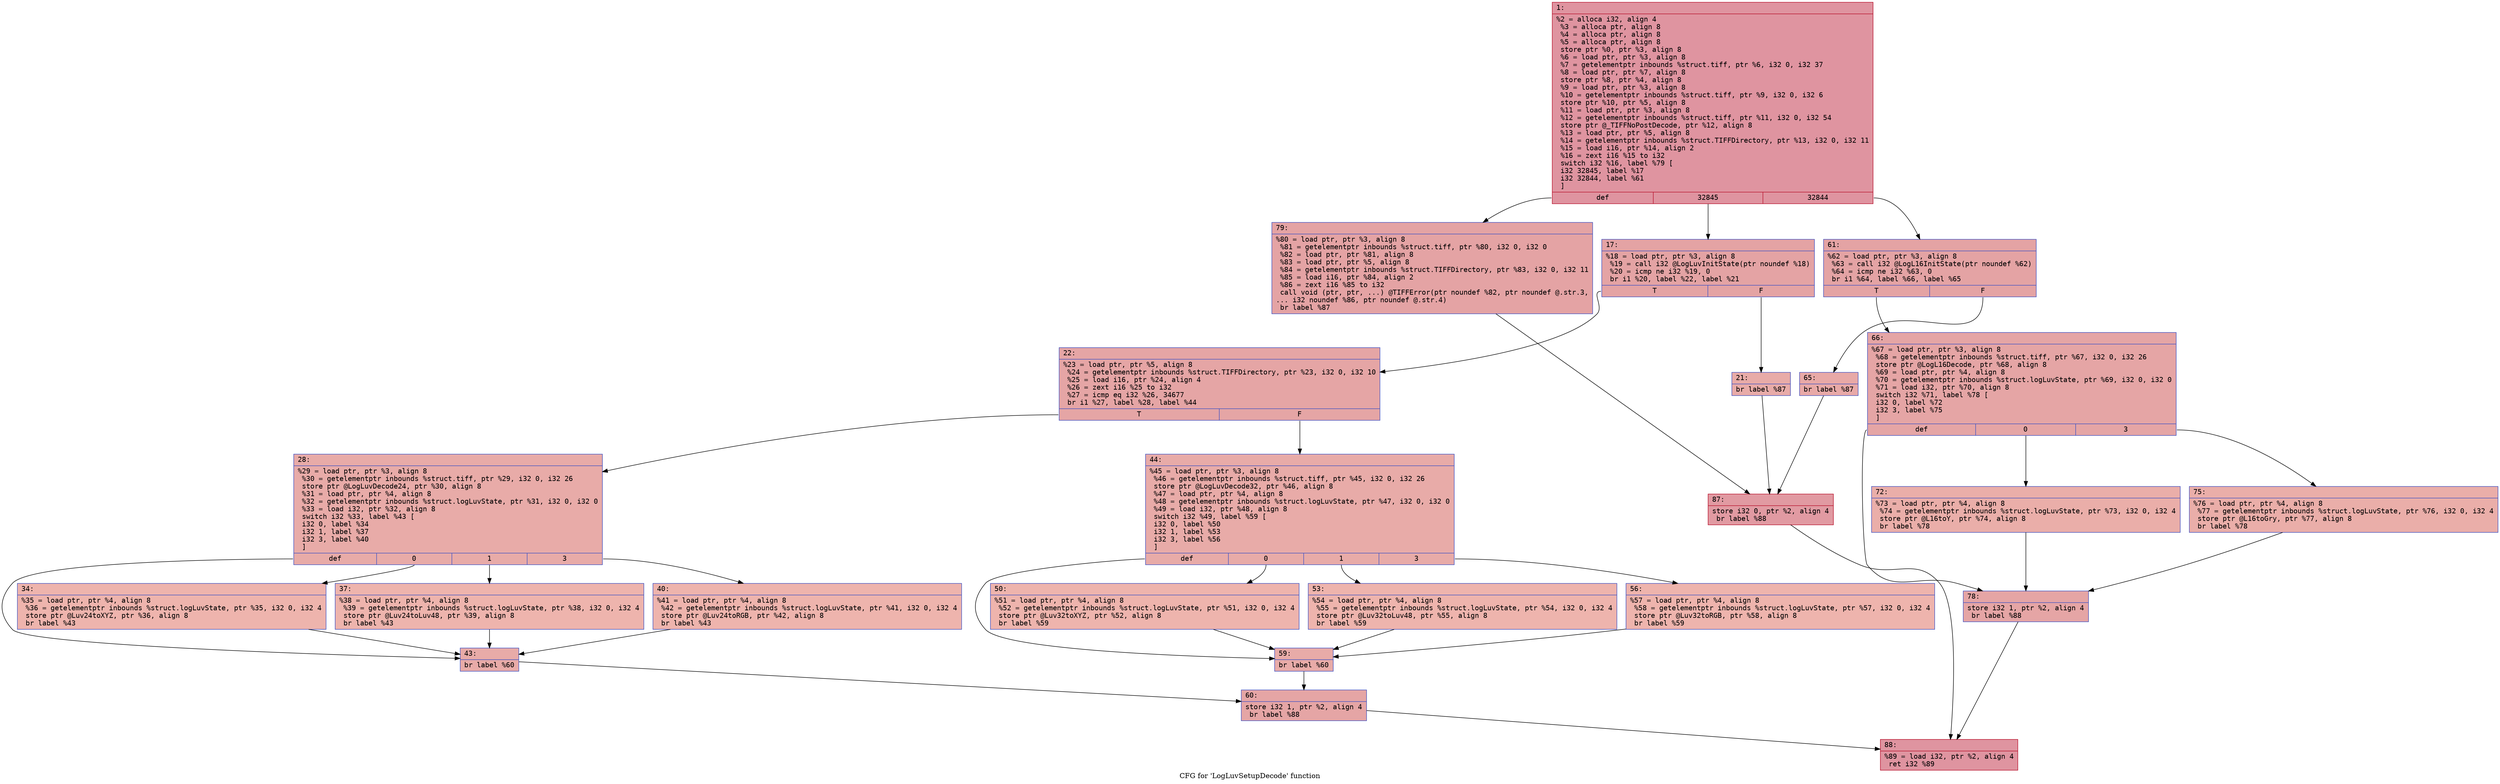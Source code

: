 digraph "CFG for 'LogLuvSetupDecode' function" {
	label="CFG for 'LogLuvSetupDecode' function";

	Node0x60000062a850 [shape=record,color="#b70d28ff", style=filled, fillcolor="#b70d2870" fontname="Courier",label="{1:\l|  %2 = alloca i32, align 4\l  %3 = alloca ptr, align 8\l  %4 = alloca ptr, align 8\l  %5 = alloca ptr, align 8\l  store ptr %0, ptr %3, align 8\l  %6 = load ptr, ptr %3, align 8\l  %7 = getelementptr inbounds %struct.tiff, ptr %6, i32 0, i32 37\l  %8 = load ptr, ptr %7, align 8\l  store ptr %8, ptr %4, align 8\l  %9 = load ptr, ptr %3, align 8\l  %10 = getelementptr inbounds %struct.tiff, ptr %9, i32 0, i32 6\l  store ptr %10, ptr %5, align 8\l  %11 = load ptr, ptr %3, align 8\l  %12 = getelementptr inbounds %struct.tiff, ptr %11, i32 0, i32 54\l  store ptr @_TIFFNoPostDecode, ptr %12, align 8\l  %13 = load ptr, ptr %5, align 8\l  %14 = getelementptr inbounds %struct.TIFFDirectory, ptr %13, i32 0, i32 11\l  %15 = load i16, ptr %14, align 2\l  %16 = zext i16 %15 to i32\l  switch i32 %16, label %79 [\l    i32 32845, label %17\l    i32 32844, label %61\l  ]\l|{<s0>def|<s1>32845|<s2>32844}}"];
	Node0x60000062a850:s0 -> Node0x60000062aee0[tooltip="1 -> 79\nProbability 33.33%" ];
	Node0x60000062a850:s1 -> Node0x60000062a8a0[tooltip="1 -> 17\nProbability 33.33%" ];
	Node0x60000062a850:s2 -> Node0x60000062ad00[tooltip="1 -> 61\nProbability 33.33%" ];
	Node0x60000062a8a0 [shape=record,color="#3d50c3ff", style=filled, fillcolor="#c32e3170" fontname="Courier",label="{17:\l|  %18 = load ptr, ptr %3, align 8\l  %19 = call i32 @LogLuvInitState(ptr noundef %18)\l  %20 = icmp ne i32 %19, 0\l  br i1 %20, label %22, label %21\l|{<s0>T|<s1>F}}"];
	Node0x60000062a8a0:s0 -> Node0x60000062a940[tooltip="17 -> 22\nProbability 62.50%" ];
	Node0x60000062a8a0:s1 -> Node0x60000062a8f0[tooltip="17 -> 21\nProbability 37.50%" ];
	Node0x60000062a8f0 [shape=record,color="#3d50c3ff", style=filled, fillcolor="#cc403a70" fontname="Courier",label="{21:\l|  br label %87\l}"];
	Node0x60000062a8f0 -> Node0x60000062af30[tooltip="21 -> 87\nProbability 100.00%" ];
	Node0x60000062a940 [shape=record,color="#3d50c3ff", style=filled, fillcolor="#c5333470" fontname="Courier",label="{22:\l|  %23 = load ptr, ptr %5, align 8\l  %24 = getelementptr inbounds %struct.TIFFDirectory, ptr %23, i32 0, i32 10\l  %25 = load i16, ptr %24, align 4\l  %26 = zext i16 %25 to i32\l  %27 = icmp eq i32 %26, 34677\l  br i1 %27, label %28, label %44\l|{<s0>T|<s1>F}}"];
	Node0x60000062a940:s0 -> Node0x60000062a990[tooltip="22 -> 28\nProbability 50.00%" ];
	Node0x60000062a940:s1 -> Node0x60000062ab20[tooltip="22 -> 44\nProbability 50.00%" ];
	Node0x60000062a990 [shape=record,color="#3d50c3ff", style=filled, fillcolor="#cc403a70" fontname="Courier",label="{28:\l|  %29 = load ptr, ptr %3, align 8\l  %30 = getelementptr inbounds %struct.tiff, ptr %29, i32 0, i32 26\l  store ptr @LogLuvDecode24, ptr %30, align 8\l  %31 = load ptr, ptr %4, align 8\l  %32 = getelementptr inbounds %struct.logLuvState, ptr %31, i32 0, i32 0\l  %33 = load i32, ptr %32, align 8\l  switch i32 %33, label %43 [\l    i32 0, label %34\l    i32 1, label %37\l    i32 3, label %40\l  ]\l|{<s0>def|<s1>0|<s2>1|<s3>3}}"];
	Node0x60000062a990:s0 -> Node0x60000062aad0[tooltip="28 -> 43\nProbability 25.00%" ];
	Node0x60000062a990:s1 -> Node0x60000062a9e0[tooltip="28 -> 34\nProbability 25.00%" ];
	Node0x60000062a990:s2 -> Node0x60000062aa30[tooltip="28 -> 37\nProbability 25.00%" ];
	Node0x60000062a990:s3 -> Node0x60000062aa80[tooltip="28 -> 40\nProbability 25.00%" ];
	Node0x60000062a9e0 [shape=record,color="#3d50c3ff", style=filled, fillcolor="#d8564670" fontname="Courier",label="{34:\l|  %35 = load ptr, ptr %4, align 8\l  %36 = getelementptr inbounds %struct.logLuvState, ptr %35, i32 0, i32 4\l  store ptr @Luv24toXYZ, ptr %36, align 8\l  br label %43\l}"];
	Node0x60000062a9e0 -> Node0x60000062aad0[tooltip="34 -> 43\nProbability 100.00%" ];
	Node0x60000062aa30 [shape=record,color="#3d50c3ff", style=filled, fillcolor="#d8564670" fontname="Courier",label="{37:\l|  %38 = load ptr, ptr %4, align 8\l  %39 = getelementptr inbounds %struct.logLuvState, ptr %38, i32 0, i32 4\l  store ptr @Luv24toLuv48, ptr %39, align 8\l  br label %43\l}"];
	Node0x60000062aa30 -> Node0x60000062aad0[tooltip="37 -> 43\nProbability 100.00%" ];
	Node0x60000062aa80 [shape=record,color="#3d50c3ff", style=filled, fillcolor="#d8564670" fontname="Courier",label="{40:\l|  %41 = load ptr, ptr %4, align 8\l  %42 = getelementptr inbounds %struct.logLuvState, ptr %41, i32 0, i32 4\l  store ptr @Luv24toRGB, ptr %42, align 8\l  br label %43\l}"];
	Node0x60000062aa80 -> Node0x60000062aad0[tooltip="40 -> 43\nProbability 100.00%" ];
	Node0x60000062aad0 [shape=record,color="#3d50c3ff", style=filled, fillcolor="#cc403a70" fontname="Courier",label="{43:\l|  br label %60\l}"];
	Node0x60000062aad0 -> Node0x60000062acb0[tooltip="43 -> 60\nProbability 100.00%" ];
	Node0x60000062ab20 [shape=record,color="#3d50c3ff", style=filled, fillcolor="#cc403a70" fontname="Courier",label="{44:\l|  %45 = load ptr, ptr %3, align 8\l  %46 = getelementptr inbounds %struct.tiff, ptr %45, i32 0, i32 26\l  store ptr @LogLuvDecode32, ptr %46, align 8\l  %47 = load ptr, ptr %4, align 8\l  %48 = getelementptr inbounds %struct.logLuvState, ptr %47, i32 0, i32 0\l  %49 = load i32, ptr %48, align 8\l  switch i32 %49, label %59 [\l    i32 0, label %50\l    i32 1, label %53\l    i32 3, label %56\l  ]\l|{<s0>def|<s1>0|<s2>1|<s3>3}}"];
	Node0x60000062ab20:s0 -> Node0x60000062ac60[tooltip="44 -> 59\nProbability 25.00%" ];
	Node0x60000062ab20:s1 -> Node0x60000062ab70[tooltip="44 -> 50\nProbability 25.00%" ];
	Node0x60000062ab20:s2 -> Node0x60000062abc0[tooltip="44 -> 53\nProbability 25.00%" ];
	Node0x60000062ab20:s3 -> Node0x60000062ac10[tooltip="44 -> 56\nProbability 25.00%" ];
	Node0x60000062ab70 [shape=record,color="#3d50c3ff", style=filled, fillcolor="#d8564670" fontname="Courier",label="{50:\l|  %51 = load ptr, ptr %4, align 8\l  %52 = getelementptr inbounds %struct.logLuvState, ptr %51, i32 0, i32 4\l  store ptr @Luv32toXYZ, ptr %52, align 8\l  br label %59\l}"];
	Node0x60000062ab70 -> Node0x60000062ac60[tooltip="50 -> 59\nProbability 100.00%" ];
	Node0x60000062abc0 [shape=record,color="#3d50c3ff", style=filled, fillcolor="#d8564670" fontname="Courier",label="{53:\l|  %54 = load ptr, ptr %4, align 8\l  %55 = getelementptr inbounds %struct.logLuvState, ptr %54, i32 0, i32 4\l  store ptr @Luv32toLuv48, ptr %55, align 8\l  br label %59\l}"];
	Node0x60000062abc0 -> Node0x60000062ac60[tooltip="53 -> 59\nProbability 100.00%" ];
	Node0x60000062ac10 [shape=record,color="#3d50c3ff", style=filled, fillcolor="#d8564670" fontname="Courier",label="{56:\l|  %57 = load ptr, ptr %4, align 8\l  %58 = getelementptr inbounds %struct.logLuvState, ptr %57, i32 0, i32 4\l  store ptr @Luv32toRGB, ptr %58, align 8\l  br label %59\l}"];
	Node0x60000062ac10 -> Node0x60000062ac60[tooltip="56 -> 59\nProbability 100.00%" ];
	Node0x60000062ac60 [shape=record,color="#3d50c3ff", style=filled, fillcolor="#cc403a70" fontname="Courier",label="{59:\l|  br label %60\l}"];
	Node0x60000062ac60 -> Node0x60000062acb0[tooltip="59 -> 60\nProbability 100.00%" ];
	Node0x60000062acb0 [shape=record,color="#3d50c3ff", style=filled, fillcolor="#c5333470" fontname="Courier",label="{60:\l|  store i32 1, ptr %2, align 4\l  br label %88\l}"];
	Node0x60000062acb0 -> Node0x60000062af80[tooltip="60 -> 88\nProbability 100.00%" ];
	Node0x60000062ad00 [shape=record,color="#3d50c3ff", style=filled, fillcolor="#c32e3170" fontname="Courier",label="{61:\l|  %62 = load ptr, ptr %3, align 8\l  %63 = call i32 @LogL16InitState(ptr noundef %62)\l  %64 = icmp ne i32 %63, 0\l  br i1 %64, label %66, label %65\l|{<s0>T|<s1>F}}"];
	Node0x60000062ad00:s0 -> Node0x60000062ada0[tooltip="61 -> 66\nProbability 62.50%" ];
	Node0x60000062ad00:s1 -> Node0x60000062ad50[tooltip="61 -> 65\nProbability 37.50%" ];
	Node0x60000062ad50 [shape=record,color="#3d50c3ff", style=filled, fillcolor="#ca3b3770" fontname="Courier",label="{65:\l|  br label %87\l}"];
	Node0x60000062ad50 -> Node0x60000062af30[tooltip="65 -> 87\nProbability 100.00%" ];
	Node0x60000062ada0 [shape=record,color="#3d50c3ff", style=filled, fillcolor="#c5333470" fontname="Courier",label="{66:\l|  %67 = load ptr, ptr %3, align 8\l  %68 = getelementptr inbounds %struct.tiff, ptr %67, i32 0, i32 26\l  store ptr @LogL16Decode, ptr %68, align 8\l  %69 = load ptr, ptr %4, align 8\l  %70 = getelementptr inbounds %struct.logLuvState, ptr %69, i32 0, i32 0\l  %71 = load i32, ptr %70, align 8\l  switch i32 %71, label %78 [\l    i32 0, label %72\l    i32 3, label %75\l  ]\l|{<s0>def|<s1>0|<s2>3}}"];
	Node0x60000062ada0:s0 -> Node0x60000062ae90[tooltip="66 -> 78\nProbability 33.33%" ];
	Node0x60000062ada0:s1 -> Node0x60000062adf0[tooltip="66 -> 72\nProbability 33.33%" ];
	Node0x60000062ada0:s2 -> Node0x60000062ae40[tooltip="66 -> 75\nProbability 33.33%" ];
	Node0x60000062adf0 [shape=record,color="#3d50c3ff", style=filled, fillcolor="#d0473d70" fontname="Courier",label="{72:\l|  %73 = load ptr, ptr %4, align 8\l  %74 = getelementptr inbounds %struct.logLuvState, ptr %73, i32 0, i32 4\l  store ptr @L16toY, ptr %74, align 8\l  br label %78\l}"];
	Node0x60000062adf0 -> Node0x60000062ae90[tooltip="72 -> 78\nProbability 100.00%" ];
	Node0x60000062ae40 [shape=record,color="#3d50c3ff", style=filled, fillcolor="#d0473d70" fontname="Courier",label="{75:\l|  %76 = load ptr, ptr %4, align 8\l  %77 = getelementptr inbounds %struct.logLuvState, ptr %76, i32 0, i32 4\l  store ptr @L16toGry, ptr %77, align 8\l  br label %78\l}"];
	Node0x60000062ae40 -> Node0x60000062ae90[tooltip="75 -> 78\nProbability 100.00%" ];
	Node0x60000062ae90 [shape=record,color="#3d50c3ff", style=filled, fillcolor="#c5333470" fontname="Courier",label="{78:\l|  store i32 1, ptr %2, align 4\l  br label %88\l}"];
	Node0x60000062ae90 -> Node0x60000062af80[tooltip="78 -> 88\nProbability 100.00%" ];
	Node0x60000062aee0 [shape=record,color="#3d50c3ff", style=filled, fillcolor="#c32e3170" fontname="Courier",label="{79:\l|  %80 = load ptr, ptr %3, align 8\l  %81 = getelementptr inbounds %struct.tiff, ptr %80, i32 0, i32 0\l  %82 = load ptr, ptr %81, align 8\l  %83 = load ptr, ptr %5, align 8\l  %84 = getelementptr inbounds %struct.TIFFDirectory, ptr %83, i32 0, i32 11\l  %85 = load i16, ptr %84, align 2\l  %86 = zext i16 %85 to i32\l  call void (ptr, ptr, ...) @TIFFError(ptr noundef %82, ptr noundef @.str.3,\l... i32 noundef %86, ptr noundef @.str.4)\l  br label %87\l}"];
	Node0x60000062aee0 -> Node0x60000062af30[tooltip="79 -> 87\nProbability 100.00%" ];
	Node0x60000062af30 [shape=record,color="#b70d28ff", style=filled, fillcolor="#bb1b2c70" fontname="Courier",label="{87:\l|  store i32 0, ptr %2, align 4\l  br label %88\l}"];
	Node0x60000062af30 -> Node0x60000062af80[tooltip="87 -> 88\nProbability 100.00%" ];
	Node0x60000062af80 [shape=record,color="#b70d28ff", style=filled, fillcolor="#b70d2870" fontname="Courier",label="{88:\l|  %89 = load i32, ptr %2, align 4\l  ret i32 %89\l}"];
}
